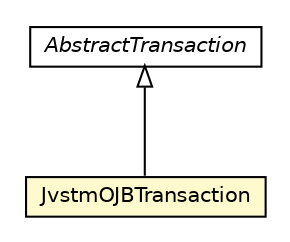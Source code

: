 #!/usr/local/bin/dot
#
# Class diagram 
# Generated by UMLGraph version 5.1 (http://www.umlgraph.org/)
#

digraph G {
	edge [fontname="Helvetica",fontsize=10,labelfontname="Helvetica",labelfontsize=10];
	node [fontname="Helvetica",fontsize=10,shape=plaintext];
	nodesep=0.25;
	ranksep=0.5;
	// pt.ist.fenixframework.core.AbstractTransaction
	c124676 [label=<<table title="pt.ist.fenixframework.core.AbstractTransaction" border="0" cellborder="1" cellspacing="0" cellpadding="2" port="p" href="../../core/AbstractTransaction.html">
		<tr><td><table border="0" cellspacing="0" cellpadding="1">
<tr><td align="center" balign="center"><font face="Helvetica-Oblique"> AbstractTransaction </font></td></tr>
		</table></td></tr>
		</table>>, fontname="Helvetica", fontcolor="black", fontsize=10.0];
	// pt.ist.fenixframework.backend.jvstmojb.JvstmOJBTransaction
	c124933 [label=<<table title="pt.ist.fenixframework.backend.jvstmojb.JvstmOJBTransaction" border="0" cellborder="1" cellspacing="0" cellpadding="2" port="p" bgcolor="lemonChiffon" href="./JvstmOJBTransaction.html">
		<tr><td><table border="0" cellspacing="0" cellpadding="1">
<tr><td align="center" balign="center"> JvstmOJBTransaction </td></tr>
		</table></td></tr>
		</table>>, fontname="Helvetica", fontcolor="black", fontsize=10.0];
	//pt.ist.fenixframework.backend.jvstmojb.JvstmOJBTransaction extends pt.ist.fenixframework.core.AbstractTransaction
	c124676:p -> c124933:p [dir=back,arrowtail=empty];
}

